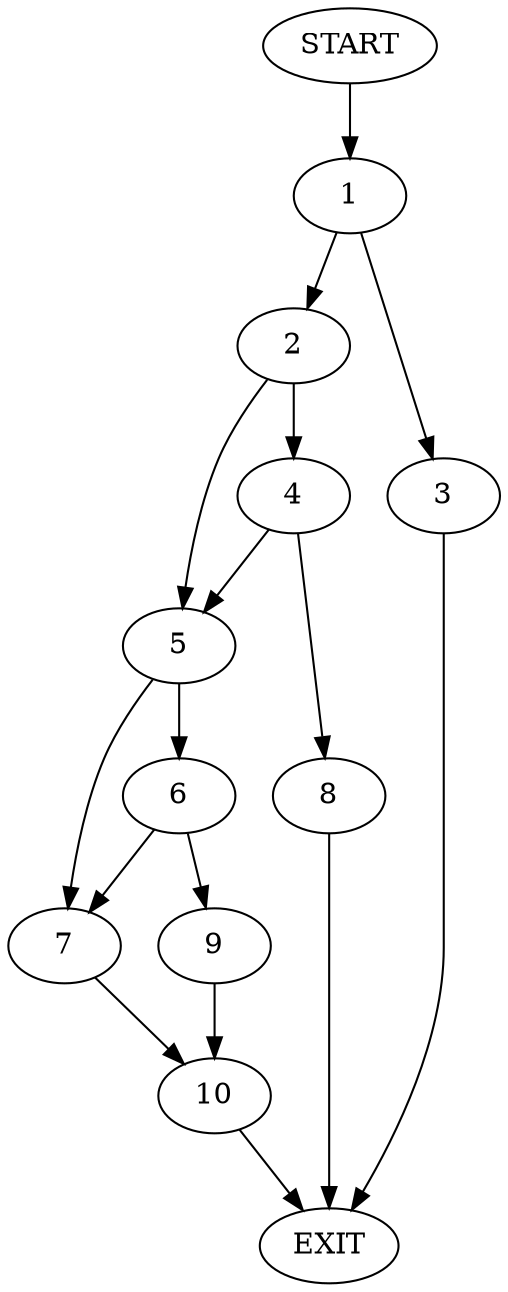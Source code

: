 digraph {
0 [label="START"]
11 [label="EXIT"]
0 -> 1
1 -> 2
1 -> 3
2 -> 4
2 -> 5
3 -> 11
5 -> 6
5 -> 7
4 -> 8
4 -> 5
8 -> 11
6 -> 7
6 -> 9
7 -> 10
9 -> 10
10 -> 11
}
